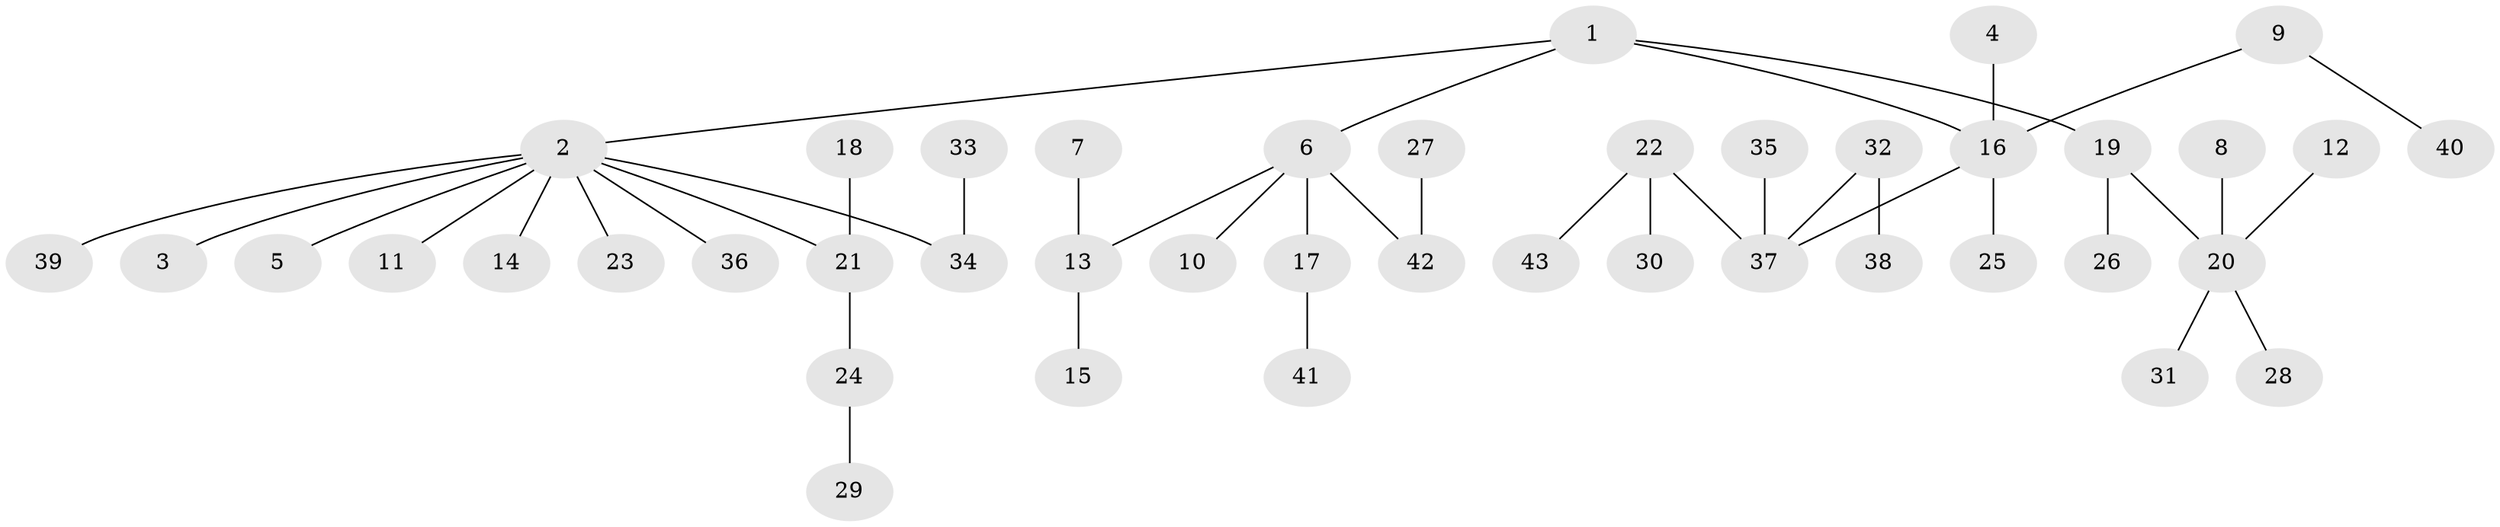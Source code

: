 // original degree distribution, {6: 0.046511627906976744, 4: 0.05813953488372093, 3: 0.09302325581395349, 5: 0.011627906976744186, 2: 0.26744186046511625, 1: 0.5116279069767442, 7: 0.011627906976744186}
// Generated by graph-tools (version 1.1) at 2025/50/03/09/25 03:50:22]
// undirected, 43 vertices, 42 edges
graph export_dot {
graph [start="1"]
  node [color=gray90,style=filled];
  1;
  2;
  3;
  4;
  5;
  6;
  7;
  8;
  9;
  10;
  11;
  12;
  13;
  14;
  15;
  16;
  17;
  18;
  19;
  20;
  21;
  22;
  23;
  24;
  25;
  26;
  27;
  28;
  29;
  30;
  31;
  32;
  33;
  34;
  35;
  36;
  37;
  38;
  39;
  40;
  41;
  42;
  43;
  1 -- 2 [weight=1.0];
  1 -- 6 [weight=1.0];
  1 -- 16 [weight=1.0];
  1 -- 19 [weight=1.0];
  2 -- 3 [weight=1.0];
  2 -- 5 [weight=1.0];
  2 -- 11 [weight=1.0];
  2 -- 14 [weight=1.0];
  2 -- 21 [weight=1.0];
  2 -- 23 [weight=1.0];
  2 -- 34 [weight=1.0];
  2 -- 36 [weight=1.0];
  2 -- 39 [weight=1.0];
  4 -- 16 [weight=1.0];
  6 -- 10 [weight=1.0];
  6 -- 13 [weight=1.0];
  6 -- 17 [weight=1.0];
  6 -- 42 [weight=1.0];
  7 -- 13 [weight=1.0];
  8 -- 20 [weight=1.0];
  9 -- 16 [weight=1.0];
  9 -- 40 [weight=1.0];
  12 -- 20 [weight=1.0];
  13 -- 15 [weight=1.0];
  16 -- 25 [weight=1.0];
  16 -- 37 [weight=1.0];
  17 -- 41 [weight=1.0];
  18 -- 21 [weight=1.0];
  19 -- 20 [weight=1.0];
  19 -- 26 [weight=1.0];
  20 -- 28 [weight=1.0];
  20 -- 31 [weight=1.0];
  21 -- 24 [weight=1.0];
  22 -- 30 [weight=1.0];
  22 -- 37 [weight=1.0];
  22 -- 43 [weight=1.0];
  24 -- 29 [weight=1.0];
  27 -- 42 [weight=1.0];
  32 -- 37 [weight=1.0];
  32 -- 38 [weight=1.0];
  33 -- 34 [weight=1.0];
  35 -- 37 [weight=1.0];
}
